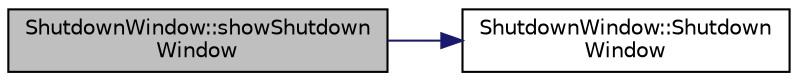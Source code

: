digraph "ShutdownWindow::showShutdownWindow"
{
  edge [fontname="Helvetica",fontsize="10",labelfontname="Helvetica",labelfontsize="10"];
  node [fontname="Helvetica",fontsize="10",shape=record];
  rankdir="LR";
  Node6 [label="ShutdownWindow::showShutdown\lWindow",height=0.2,width=0.4,color="black", fillcolor="grey75", style="filled", fontcolor="black"];
  Node6 -> Node7 [color="midnightblue",fontsize="10",style="solid",fontname="Helvetica"];
  Node7 [label="ShutdownWindow::Shutdown\lWindow",height=0.2,width=0.4,color="black", fillcolor="white", style="filled",URL="$class_shutdown_window.html#a9bf9b087649914f963f37a1ea235c969",tooltip="\"Shutdown\" window "];
}
